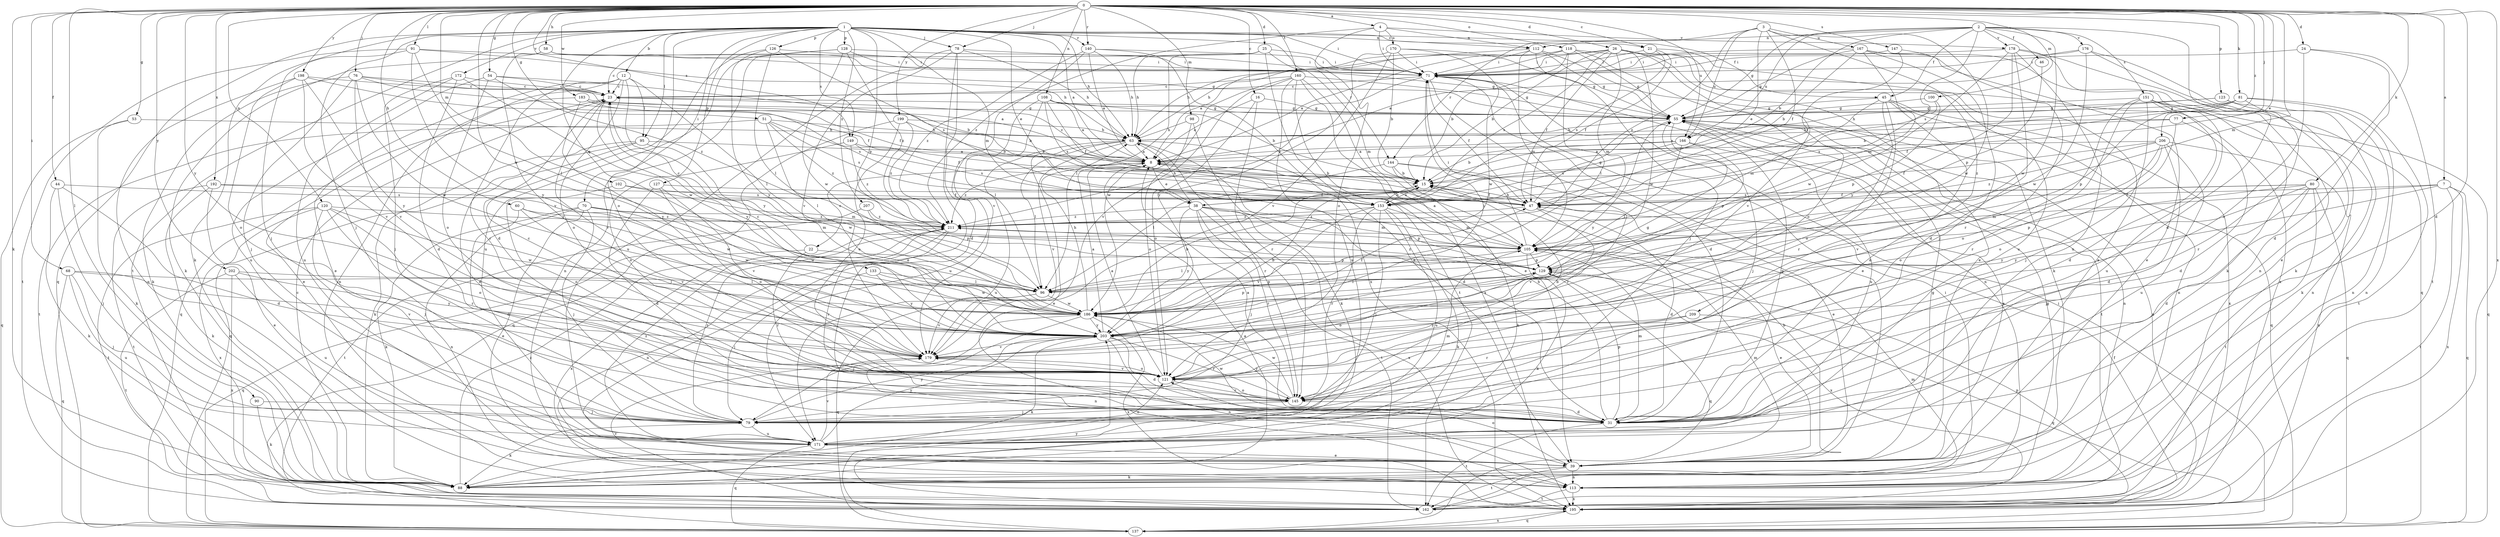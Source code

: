 strict digraph  {
0;
1;
2;
3;
4;
7;
8;
12;
15;
16;
21;
22;
23;
24;
25;
26;
31;
38;
39;
44;
45;
46;
47;
51;
53;
54;
55;
58;
60;
63;
68;
70;
71;
76;
77;
78;
79;
80;
81;
88;
90;
91;
95;
96;
98;
100;
102;
105;
108;
112;
113;
118;
120;
121;
123;
126;
127;
128;
129;
133;
137;
140;
144;
145;
147;
149;
151;
153;
160;
162;
166;
167;
170;
171;
172;
176;
178;
179;
183;
186;
192;
195;
198;
199;
202;
203;
206;
207;
209;
211;
0 -> 4  [label=a];
0 -> 7  [label=a];
0 -> 16  [label=c];
0 -> 21  [label=c];
0 -> 24  [label=d];
0 -> 25  [label=d];
0 -> 26  [label=d];
0 -> 31  [label=d];
0 -> 38  [label=e];
0 -> 44  [label=f];
0 -> 51  [label=g];
0 -> 53  [label=g];
0 -> 54  [label=g];
0 -> 58  [label=h];
0 -> 60  [label=h];
0 -> 68  [label=i];
0 -> 76  [label=j];
0 -> 77  [label=j];
0 -> 78  [label=j];
0 -> 80  [label=k];
0 -> 81  [label=k];
0 -> 88  [label=k];
0 -> 90  [label=l];
0 -> 91  [label=l];
0 -> 98  [label=m];
0 -> 100  [label=m];
0 -> 102  [label=m];
0 -> 105  [label=m];
0 -> 108  [label=n];
0 -> 118  [label=o];
0 -> 120  [label=o];
0 -> 123  [label=p];
0 -> 140  [label=r];
0 -> 147  [label=s];
0 -> 149  [label=s];
0 -> 160  [label=t];
0 -> 166  [label=u];
0 -> 183  [label=w];
0 -> 186  [label=w];
0 -> 192  [label=x];
0 -> 195  [label=x];
0 -> 198  [label=y];
0 -> 199  [label=y];
0 -> 202  [label=y];
0 -> 203  [label=y];
0 -> 206  [label=z];
1 -> 8  [label=a];
1 -> 12  [label=b];
1 -> 21  [label=c];
1 -> 38  [label=e];
1 -> 45  [label=f];
1 -> 63  [label=h];
1 -> 70  [label=i];
1 -> 71  [label=i];
1 -> 78  [label=j];
1 -> 79  [label=j];
1 -> 88  [label=k];
1 -> 95  [label=l];
1 -> 105  [label=m];
1 -> 112  [label=n];
1 -> 121  [label=o];
1 -> 126  [label=p];
1 -> 127  [label=p];
1 -> 128  [label=p];
1 -> 129  [label=p];
1 -> 133  [label=q];
1 -> 137  [label=q];
1 -> 140  [label=r];
1 -> 144  [label=r];
1 -> 149  [label=s];
1 -> 162  [label=t];
1 -> 172  [label=v];
1 -> 207  [label=z];
2 -> 15  [label=b];
2 -> 31  [label=d];
2 -> 45  [label=f];
2 -> 46  [label=f];
2 -> 55  [label=g];
2 -> 112  [label=n];
2 -> 151  [label=s];
2 -> 153  [label=s];
2 -> 166  [label=u];
2 -> 176  [label=v];
2 -> 178  [label=v];
2 -> 186  [label=w];
3 -> 38  [label=e];
3 -> 47  [label=f];
3 -> 144  [label=r];
3 -> 166  [label=u];
3 -> 167  [label=u];
3 -> 186  [label=w];
3 -> 209  [label=z];
3 -> 211  [label=z];
4 -> 71  [label=i];
4 -> 112  [label=n];
4 -> 121  [label=o];
4 -> 170  [label=u];
4 -> 178  [label=v];
4 -> 211  [label=z];
7 -> 47  [label=f];
7 -> 105  [label=m];
7 -> 137  [label=q];
7 -> 162  [label=t];
7 -> 195  [label=x];
7 -> 203  [label=y];
8 -> 15  [label=b];
8 -> 22  [label=c];
8 -> 23  [label=c];
8 -> 38  [label=e];
8 -> 211  [label=z];
12 -> 23  [label=c];
12 -> 39  [label=e];
12 -> 95  [label=l];
12 -> 96  [label=l];
12 -> 113  [label=n];
12 -> 121  [label=o];
12 -> 145  [label=r];
12 -> 203  [label=y];
15 -> 47  [label=f];
15 -> 153  [label=s];
16 -> 8  [label=a];
16 -> 55  [label=g];
16 -> 121  [label=o];
16 -> 145  [label=r];
21 -> 39  [label=e];
21 -> 47  [label=f];
21 -> 71  [label=i];
21 -> 153  [label=s];
22 -> 23  [label=c];
22 -> 129  [label=p];
22 -> 137  [label=q];
22 -> 145  [label=r];
23 -> 55  [label=g];
23 -> 137  [label=q];
23 -> 179  [label=v];
23 -> 203  [label=y];
24 -> 31  [label=d];
24 -> 71  [label=i];
24 -> 121  [label=o];
24 -> 162  [label=t];
25 -> 23  [label=c];
25 -> 39  [label=e];
25 -> 63  [label=h];
25 -> 71  [label=i];
25 -> 96  [label=l];
25 -> 105  [label=m];
26 -> 15  [label=b];
26 -> 47  [label=f];
26 -> 63  [label=h];
26 -> 71  [label=i];
26 -> 105  [label=m];
26 -> 153  [label=s];
26 -> 171  [label=u];
26 -> 179  [label=v];
26 -> 186  [label=w];
26 -> 195  [label=x];
31 -> 8  [label=a];
31 -> 55  [label=g];
31 -> 63  [label=h];
31 -> 105  [label=m];
31 -> 129  [label=p];
31 -> 162  [label=t];
31 -> 186  [label=w];
38 -> 63  [label=h];
38 -> 79  [label=j];
38 -> 105  [label=m];
38 -> 129  [label=p];
38 -> 145  [label=r];
38 -> 162  [label=t];
38 -> 195  [label=x];
38 -> 203  [label=y];
38 -> 211  [label=z];
39 -> 15  [label=b];
39 -> 55  [label=g];
39 -> 88  [label=k];
39 -> 105  [label=m];
39 -> 113  [label=n];
39 -> 121  [label=o];
39 -> 162  [label=t];
44 -> 31  [label=d];
44 -> 79  [label=j];
44 -> 88  [label=k];
44 -> 153  [label=s];
45 -> 31  [label=d];
45 -> 55  [label=g];
45 -> 105  [label=m];
45 -> 113  [label=n];
45 -> 121  [label=o];
45 -> 145  [label=r];
45 -> 195  [label=x];
46 -> 129  [label=p];
47 -> 8  [label=a];
47 -> 15  [label=b];
47 -> 31  [label=d];
47 -> 55  [label=g];
47 -> 179  [label=v];
47 -> 211  [label=z];
51 -> 47  [label=f];
51 -> 63  [label=h];
51 -> 96  [label=l];
51 -> 153  [label=s];
51 -> 162  [label=t];
51 -> 211  [label=z];
53 -> 63  [label=h];
53 -> 88  [label=k];
53 -> 137  [label=q];
54 -> 15  [label=b];
54 -> 23  [label=c];
54 -> 121  [label=o];
54 -> 171  [label=u];
54 -> 211  [label=z];
55 -> 63  [label=h];
55 -> 79  [label=j];
55 -> 113  [label=n];
55 -> 137  [label=q];
55 -> 162  [label=t];
55 -> 171  [label=u];
55 -> 195  [label=x];
55 -> 203  [label=y];
58 -> 55  [label=g];
58 -> 71  [label=i];
58 -> 88  [label=k];
58 -> 179  [label=v];
60 -> 31  [label=d];
60 -> 179  [label=v];
60 -> 186  [label=w];
60 -> 211  [label=z];
63 -> 8  [label=a];
63 -> 31  [label=d];
63 -> 39  [label=e];
63 -> 96  [label=l];
63 -> 145  [label=r];
63 -> 171  [label=u];
63 -> 179  [label=v];
68 -> 79  [label=j];
68 -> 96  [label=l];
68 -> 137  [label=q];
68 -> 171  [label=u];
68 -> 179  [label=v];
70 -> 39  [label=e];
70 -> 79  [label=j];
70 -> 88  [label=k];
70 -> 105  [label=m];
70 -> 113  [label=n];
70 -> 186  [label=w];
70 -> 211  [label=z];
71 -> 23  [label=c];
71 -> 31  [label=d];
71 -> 39  [label=e];
71 -> 47  [label=f];
71 -> 113  [label=n];
71 -> 211  [label=z];
76 -> 8  [label=a];
76 -> 23  [label=c];
76 -> 47  [label=f];
76 -> 79  [label=j];
76 -> 88  [label=k];
76 -> 179  [label=v];
76 -> 186  [label=w];
77 -> 8  [label=a];
77 -> 31  [label=d];
77 -> 63  [label=h];
77 -> 121  [label=o];
78 -> 31  [label=d];
78 -> 39  [label=e];
78 -> 63  [label=h];
78 -> 71  [label=i];
78 -> 171  [label=u];
78 -> 179  [label=v];
79 -> 88  [label=k];
79 -> 105  [label=m];
79 -> 171  [label=u];
79 -> 203  [label=y];
79 -> 211  [label=z];
80 -> 31  [label=d];
80 -> 47  [label=f];
80 -> 79  [label=j];
80 -> 129  [label=p];
80 -> 137  [label=q];
80 -> 153  [label=s];
80 -> 162  [label=t];
80 -> 203  [label=y];
81 -> 15  [label=b];
81 -> 47  [label=f];
81 -> 55  [label=g];
81 -> 113  [label=n];
81 -> 129  [label=p];
81 -> 145  [label=r];
81 -> 162  [label=t];
88 -> 23  [label=c];
88 -> 211  [label=z];
90 -> 79  [label=j];
90 -> 88  [label=k];
91 -> 63  [label=h];
91 -> 71  [label=i];
91 -> 79  [label=j];
91 -> 96  [label=l];
91 -> 162  [label=t];
91 -> 203  [label=y];
95 -> 8  [label=a];
95 -> 31  [label=d];
95 -> 88  [label=k];
95 -> 137  [label=q];
95 -> 186  [label=w];
96 -> 129  [label=p];
96 -> 137  [label=q];
96 -> 179  [label=v];
96 -> 186  [label=w];
98 -> 63  [label=h];
98 -> 88  [label=k];
98 -> 121  [label=o];
100 -> 55  [label=g];
100 -> 129  [label=p];
100 -> 153  [label=s];
102 -> 105  [label=m];
102 -> 121  [label=o];
102 -> 153  [label=s];
105 -> 8  [label=a];
105 -> 39  [label=e];
105 -> 71  [label=i];
105 -> 88  [label=k];
105 -> 96  [label=l];
105 -> 129  [label=p];
108 -> 8  [label=a];
108 -> 15  [label=b];
108 -> 47  [label=f];
108 -> 55  [label=g];
108 -> 96  [label=l];
108 -> 153  [label=s];
108 -> 171  [label=u];
112 -> 8  [label=a];
112 -> 55  [label=g];
112 -> 71  [label=i];
112 -> 79  [label=j];
112 -> 88  [label=k];
112 -> 105  [label=m];
113 -> 55  [label=g];
113 -> 162  [label=t];
113 -> 195  [label=x];
118 -> 8  [label=a];
118 -> 15  [label=b];
118 -> 39  [label=e];
118 -> 55  [label=g];
118 -> 63  [label=h];
118 -> 71  [label=i];
118 -> 96  [label=l];
118 -> 121  [label=o];
120 -> 79  [label=j];
120 -> 121  [label=o];
120 -> 145  [label=r];
120 -> 162  [label=t];
120 -> 186  [label=w];
120 -> 195  [label=x];
120 -> 211  [label=z];
121 -> 8  [label=a];
121 -> 15  [label=b];
121 -> 23  [label=c];
121 -> 145  [label=r];
121 -> 179  [label=v];
123 -> 55  [label=g];
123 -> 63  [label=h];
123 -> 88  [label=k];
123 -> 113  [label=n];
126 -> 31  [label=d];
126 -> 71  [label=i];
126 -> 96  [label=l];
126 -> 153  [label=s];
126 -> 203  [label=y];
127 -> 31  [label=d];
127 -> 47  [label=f];
127 -> 121  [label=o];
127 -> 179  [label=v];
128 -> 55  [label=g];
128 -> 71  [label=i];
128 -> 113  [label=n];
128 -> 171  [label=u];
128 -> 186  [label=w];
128 -> 211  [label=z];
129 -> 96  [label=l];
129 -> 121  [label=o];
129 -> 137  [label=q];
129 -> 195  [label=x];
129 -> 211  [label=z];
133 -> 79  [label=j];
133 -> 96  [label=l];
133 -> 186  [label=w];
133 -> 203  [label=y];
137 -> 71  [label=i];
137 -> 195  [label=x];
137 -> 203  [label=y];
140 -> 8  [label=a];
140 -> 63  [label=h];
140 -> 71  [label=i];
140 -> 179  [label=v];
140 -> 195  [label=x];
140 -> 211  [label=z];
144 -> 15  [label=b];
144 -> 39  [label=e];
144 -> 88  [label=k];
144 -> 96  [label=l];
144 -> 145  [label=r];
145 -> 31  [label=d];
145 -> 79  [label=j];
145 -> 121  [label=o];
145 -> 186  [label=w];
145 -> 203  [label=y];
147 -> 47  [label=f];
147 -> 71  [label=i];
147 -> 145  [label=r];
149 -> 8  [label=a];
149 -> 121  [label=o];
149 -> 153  [label=s];
149 -> 211  [label=z];
151 -> 31  [label=d];
151 -> 55  [label=g];
151 -> 79  [label=j];
151 -> 113  [label=n];
151 -> 121  [label=o];
151 -> 137  [label=q];
151 -> 145  [label=r];
151 -> 171  [label=u];
153 -> 15  [label=b];
153 -> 79  [label=j];
153 -> 88  [label=k];
153 -> 105  [label=m];
153 -> 145  [label=r];
153 -> 171  [label=u];
153 -> 179  [label=v];
153 -> 211  [label=z];
160 -> 23  [label=c];
160 -> 39  [label=e];
160 -> 55  [label=g];
160 -> 162  [label=t];
160 -> 171  [label=u];
160 -> 179  [label=v];
160 -> 186  [label=w];
160 -> 195  [label=x];
162 -> 8  [label=a];
162 -> 71  [label=i];
162 -> 105  [label=m];
162 -> 179  [label=v];
166 -> 8  [label=a];
166 -> 15  [label=b];
166 -> 39  [label=e];
166 -> 96  [label=l];
166 -> 129  [label=p];
166 -> 153  [label=s];
167 -> 15  [label=b];
167 -> 39  [label=e];
167 -> 55  [label=g];
167 -> 71  [label=i];
167 -> 79  [label=j];
167 -> 88  [label=k];
167 -> 105  [label=m];
170 -> 15  [label=b];
170 -> 55  [label=g];
170 -> 71  [label=i];
170 -> 179  [label=v];
170 -> 186  [label=w];
170 -> 203  [label=y];
171 -> 39  [label=e];
171 -> 121  [label=o];
171 -> 137  [label=q];
171 -> 179  [label=v];
171 -> 203  [label=y];
171 -> 211  [label=z];
172 -> 23  [label=c];
172 -> 31  [label=d];
172 -> 79  [label=j];
172 -> 171  [label=u];
172 -> 186  [label=w];
176 -> 8  [label=a];
176 -> 39  [label=e];
176 -> 71  [label=i];
176 -> 88  [label=k];
176 -> 186  [label=w];
178 -> 31  [label=d];
178 -> 71  [label=i];
178 -> 113  [label=n];
178 -> 137  [label=q];
178 -> 171  [label=u];
178 -> 186  [label=w];
178 -> 203  [label=y];
179 -> 121  [label=o];
183 -> 15  [label=b];
183 -> 39  [label=e];
183 -> 55  [label=g];
183 -> 153  [label=s];
183 -> 203  [label=y];
186 -> 15  [label=b];
186 -> 47  [label=f];
186 -> 63  [label=h];
186 -> 79  [label=j];
186 -> 113  [label=n];
186 -> 129  [label=p];
186 -> 195  [label=x];
186 -> 203  [label=y];
192 -> 39  [label=e];
192 -> 47  [label=f];
192 -> 88  [label=k];
192 -> 162  [label=t];
192 -> 186  [label=w];
195 -> 47  [label=f];
195 -> 129  [label=p];
195 -> 137  [label=q];
198 -> 23  [label=c];
198 -> 47  [label=f];
198 -> 113  [label=n];
198 -> 121  [label=o];
198 -> 179  [label=v];
198 -> 203  [label=y];
199 -> 15  [label=b];
199 -> 63  [label=h];
199 -> 121  [label=o];
199 -> 137  [label=q];
199 -> 211  [label=z];
202 -> 96  [label=l];
202 -> 162  [label=t];
202 -> 171  [label=u];
202 -> 195  [label=x];
202 -> 203  [label=y];
203 -> 8  [label=a];
203 -> 15  [label=b];
203 -> 23  [label=c];
203 -> 31  [label=d];
203 -> 55  [label=g];
203 -> 71  [label=i];
203 -> 88  [label=k];
203 -> 113  [label=n];
203 -> 145  [label=r];
203 -> 179  [label=v];
206 -> 8  [label=a];
206 -> 31  [label=d];
206 -> 47  [label=f];
206 -> 121  [label=o];
206 -> 171  [label=u];
206 -> 179  [label=v];
206 -> 195  [label=x];
206 -> 211  [label=z];
207 -> 129  [label=p];
207 -> 162  [label=t];
207 -> 211  [label=z];
209 -> 137  [label=q];
209 -> 145  [label=r];
209 -> 203  [label=y];
211 -> 105  [label=m];
211 -> 113  [label=n];
211 -> 145  [label=r];
211 -> 195  [label=x];
}
